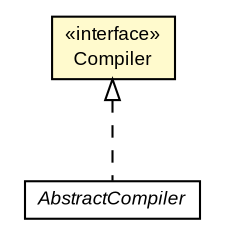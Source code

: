 #!/usr/local/bin/dot
#
# Class diagram 
# Generated by UMLGraph version R5_6-24-gf6e263 (http://www.umlgraph.org/)
#

digraph G {
	edge [fontname="arial",fontsize=10,labelfontname="arial",labelfontsize=10];
	node [fontname="arial",fontsize=10,shape=plaintext];
	nodesep=0.25;
	ranksep=0.5;
	// com.google.code.sbt.compiler.api.Compiler
	c24 [label=<<table title="com.google.code.sbt.compiler.api.Compiler" border="0" cellborder="1" cellspacing="0" cellpadding="2" port="p" bgcolor="lemonChiffon" href="./Compiler.html">
		<tr><td><table border="0" cellspacing="0" cellpadding="1">
<tr><td align="center" balign="center"> &#171;interface&#187; </td></tr>
<tr><td align="center" balign="center"> Compiler </td></tr>
		</table></td></tr>
		</table>>, URL="./Compiler.html", fontname="arial", fontcolor="black", fontsize=9.0];
	// com.google.code.sbt.compiler.api.AbstractCompiler
	c25 [label=<<table title="com.google.code.sbt.compiler.api.AbstractCompiler" border="0" cellborder="1" cellspacing="0" cellpadding="2" port="p" href="./AbstractCompiler.html">
		<tr><td><table border="0" cellspacing="0" cellpadding="1">
<tr><td align="center" balign="center"><font face="arial italic"> AbstractCompiler </font></td></tr>
		</table></td></tr>
		</table>>, URL="./AbstractCompiler.html", fontname="arial", fontcolor="black", fontsize=9.0];
	//com.google.code.sbt.compiler.api.AbstractCompiler implements com.google.code.sbt.compiler.api.Compiler
	c24:p -> c25:p [dir=back,arrowtail=empty,style=dashed];
}

